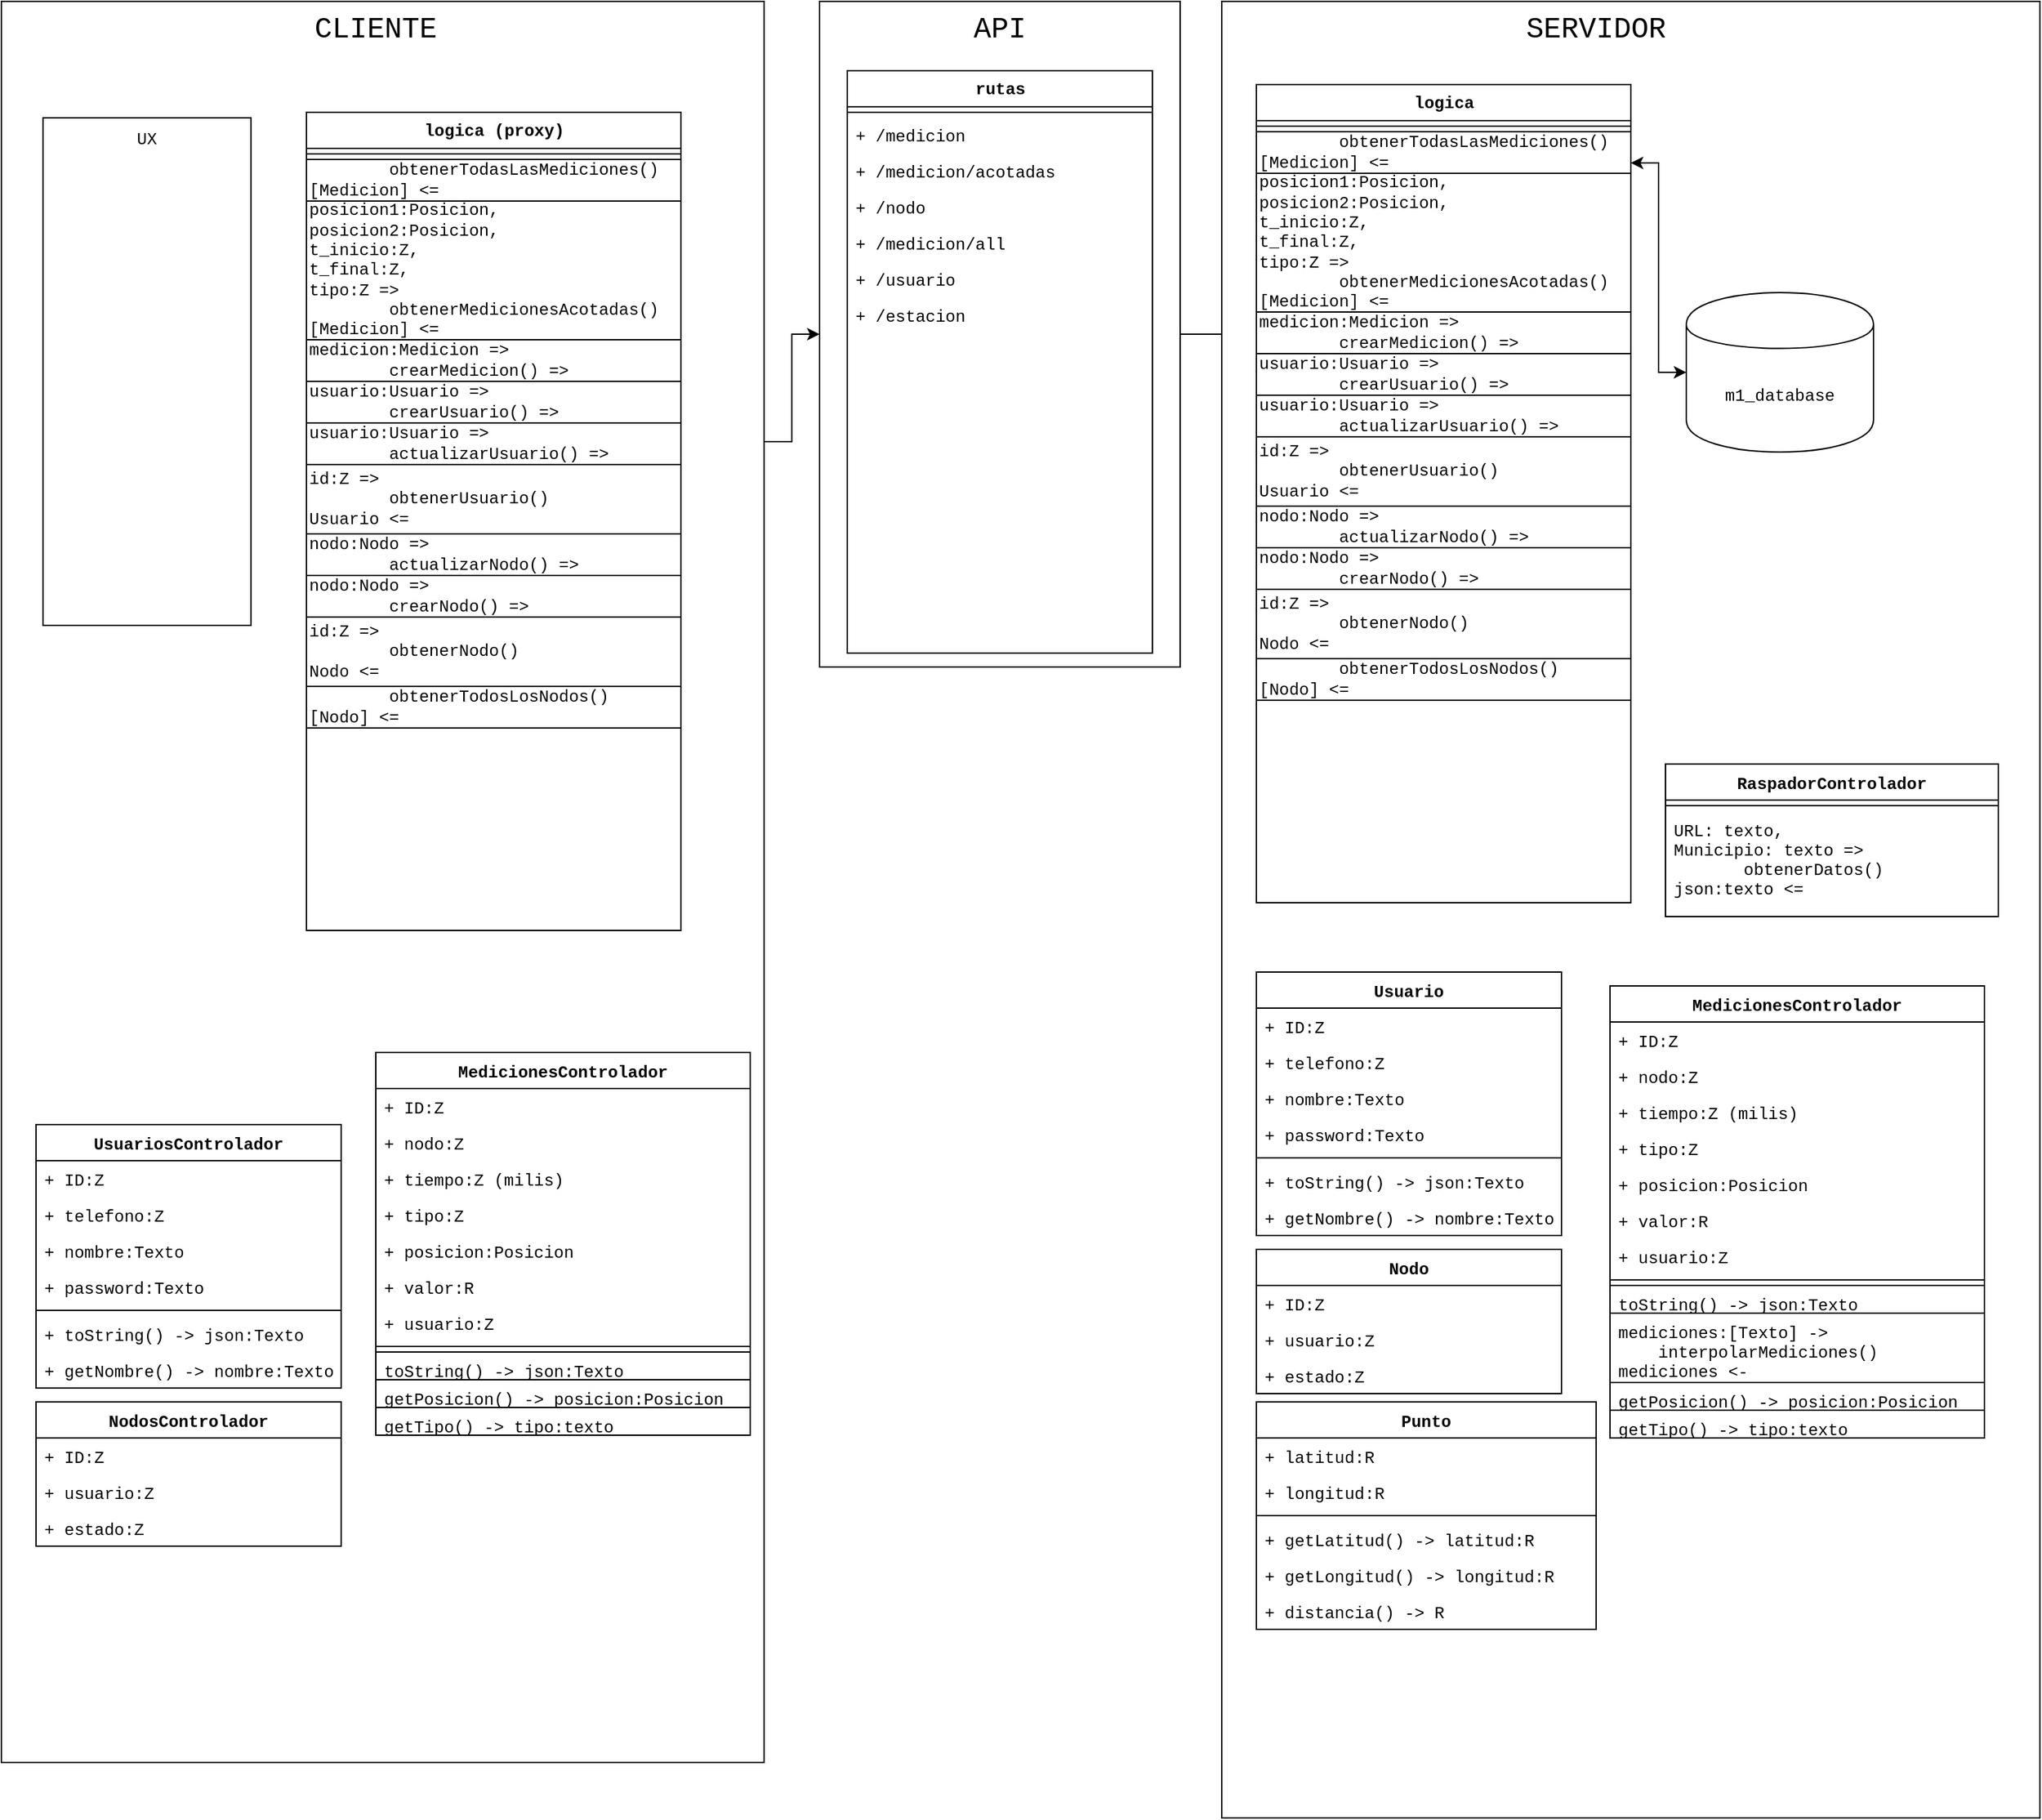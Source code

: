 <mxfile version="12.6.5" type="device"><diagram name="Page-1" id="6133507b-19e7-1e82-6fc7-422aa6c4b21f"><mxGraphModel dx="1021" dy="600" grid="1" gridSize="10" guides="1" tooltips="1" connect="1" arrows="1" fold="1" page="1" pageScale="1" pageWidth="1100" pageHeight="850" background="#ffffff" math="0" shadow="0"><root><mxCell id="0"/><mxCell id="1" parent="0"/><mxCell id="sc-52_LfDjqddXTNMuzJ-3" value="" style="group;fontFamily=Courier New;" parent="1" vertex="1" connectable="0"><mxGeometry x="120" y="50" width="520" height="1270" as="geometry"/></mxCell><mxCell id="sc-52_LfDjqddXTNMuzJ-1" value="" style="rounded=0;whiteSpace=wrap;html=1;fontFamily=Courier New;" parent="sc-52_LfDjqddXTNMuzJ-3" vertex="1"><mxGeometry x="-30" width="550" height="1270" as="geometry"/></mxCell><mxCell id="sc-52_LfDjqddXTNMuzJ-2" value="&lt;font style=&quot;font-size: 21px&quot;&gt;CLIENTE&lt;/font&gt;" style="text;html=1;strokeColor=none;fillColor=none;align=center;verticalAlign=middle;whiteSpace=wrap;rounded=0;fontFamily=Courier New;" parent="sc-52_LfDjqddXTNMuzJ-3" vertex="1"><mxGeometry x="175" y="10" width="130" height="20" as="geometry"/></mxCell><mxCell id="235556782a83e6d0-1" value="logica (proxy)" style="swimlane;html=1;fontStyle=1;align=center;verticalAlign=top;childLayout=stackLayout;horizontal=1;startSize=26;horizontalStack=0;resizeParent=1;resizeLast=0;collapsible=1;marginBottom=0;swimlaneFillColor=#ffffff;rounded=0;shadow=0;comic=0;labelBackgroundColor=none;strokeWidth=1;fillColor=none;fontFamily=Courier New;fontSize=12" parent="sc-52_LfDjqddXTNMuzJ-3" vertex="1"><mxGeometry x="190" y="80" width="270" height="590" as="geometry"/></mxCell><mxCell id="235556782a83e6d0-6" value="" style="line;html=1;strokeWidth=1;fillColor=none;align=left;verticalAlign=middle;spacingTop=-1;spacingLeft=3;spacingRight=3;rotatable=0;labelPosition=right;points=[];portConstraint=eastwest;fontFamily=Courier New;" parent="235556782a83e6d0-1" vertex="1"><mxGeometry y="26" width="270" height="8" as="geometry"/></mxCell><mxCell id="5X_iFyQUQgS1Uzfc3_gg-1" value="&amp;nbsp; &amp;nbsp; &amp;nbsp; &amp;nbsp; obtenerTodasLasMediciones()&lt;br&gt;[Medicion] &amp;lt;=" style="rounded=0;whiteSpace=wrap;html=1;autosize=1;fontFamily=Courier New;align=left;" parent="235556782a83e6d0-1" vertex="1"><mxGeometry y="34" width="270" height="30" as="geometry"/></mxCell><mxCell id="5X_iFyQUQgS1Uzfc3_gg-11" value="posicion1:Posicion,&lt;br&gt;posicion2:Posicion,&lt;br&gt;t_inicio:Z,&lt;br&gt;t_final:Z,&lt;br&gt;tipo:Z =&amp;gt;&lt;br&gt;&amp;nbsp; &amp;nbsp; &amp;nbsp; &amp;nbsp; obtenerMedicionesAcotadas()&lt;br&gt;[Medicion] &amp;lt;=" style="rounded=0;whiteSpace=wrap;html=1;autosize=1;fontFamily=Courier New;align=left;" parent="235556782a83e6d0-1" vertex="1"><mxGeometry y="64" width="270" height="100" as="geometry"/></mxCell><mxCell id="5X_iFyQUQgS1Uzfc3_gg-13" value="medicion:Medicion =&amp;gt;&lt;br&gt;&amp;nbsp; &amp;nbsp; &amp;nbsp; &amp;nbsp; crearMedicion() =&amp;gt;" style="rounded=0;whiteSpace=wrap;html=1;autosize=1;fontFamily=Courier New;align=left;" parent="235556782a83e6d0-1" vertex="1"><mxGeometry y="164" width="270" height="30" as="geometry"/></mxCell><mxCell id="5X_iFyQUQgS1Uzfc3_gg-14" value="usuario:Usuario =&amp;gt;&lt;br&gt;&amp;nbsp; &amp;nbsp; &amp;nbsp; &amp;nbsp; crearUsuario() =&amp;gt;" style="rounded=0;whiteSpace=wrap;html=1;autosize=1;fontFamily=Courier New;align=left;" parent="235556782a83e6d0-1" vertex="1"><mxGeometry y="194" width="270" height="30" as="geometry"/></mxCell><mxCell id="5X_iFyQUQgS1Uzfc3_gg-15" value="usuario:Usuario =&amp;gt;&lt;br&gt;&amp;nbsp; &amp;nbsp; &amp;nbsp; &amp;nbsp; actualizarUsuario() =&amp;gt;" style="rounded=0;whiteSpace=wrap;html=1;autosize=1;fontFamily=Courier New;align=left;" parent="235556782a83e6d0-1" vertex="1"><mxGeometry y="224" width="270" height="30" as="geometry"/></mxCell><mxCell id="5X_iFyQUQgS1Uzfc3_gg-16" value="id:Z =&amp;gt;&lt;br&gt;&amp;nbsp; &amp;nbsp; &amp;nbsp; &amp;nbsp; obtenerUsuario()&lt;br&gt;Usuario &amp;lt;=" style="rounded=0;whiteSpace=wrap;html=1;autosize=1;fontFamily=Courier New;align=left;" parent="235556782a83e6d0-1" vertex="1"><mxGeometry y="254" width="270" height="50" as="geometry"/></mxCell><mxCell id="5X_iFyQUQgS1Uzfc3_gg-17" value="nodo:Nodo =&amp;gt;&lt;br&gt;&amp;nbsp; &amp;nbsp; &amp;nbsp; &amp;nbsp; actualizarNodo() =&amp;gt;" style="rounded=0;whiteSpace=wrap;html=1;autosize=1;fontFamily=Courier New;align=left;" parent="235556782a83e6d0-1" vertex="1"><mxGeometry y="304" width="270" height="30" as="geometry"/></mxCell><mxCell id="5X_iFyQUQgS1Uzfc3_gg-18" value="nodo:Nodo =&amp;gt;&lt;br&gt;&amp;nbsp; &amp;nbsp; &amp;nbsp; &amp;nbsp; crearNodo() =&amp;gt;" style="rounded=0;whiteSpace=wrap;html=1;autosize=1;fontFamily=Courier New;align=left;" parent="235556782a83e6d0-1" vertex="1"><mxGeometry y="334" width="270" height="30" as="geometry"/></mxCell><mxCell id="5X_iFyQUQgS1Uzfc3_gg-19" value="id:Z =&amp;gt;&lt;br&gt;&amp;nbsp; &amp;nbsp; &amp;nbsp; &amp;nbsp; obtenerNodo()&lt;br&gt;Nodo &amp;lt;=" style="rounded=0;whiteSpace=wrap;html=1;autosize=1;fontFamily=Courier New;align=left;" parent="235556782a83e6d0-1" vertex="1"><mxGeometry y="364" width="270" height="50" as="geometry"/></mxCell><mxCell id="f22uDQR5OkRlXavsrOe4-1" value="&amp;nbsp; &amp;nbsp; &amp;nbsp; &amp;nbsp; obtenerTodosLosNodos()&lt;br&gt;[Nodo] &amp;lt;=" style="rounded=0;whiteSpace=wrap;html=1;autosize=1;fontFamily=Courier New;align=left;" parent="235556782a83e6d0-1" vertex="1"><mxGeometry y="414" width="270" height="30" as="geometry"/></mxCell><mxCell id="sc-52_LfDjqddXTNMuzJ-32" value="MedicionesControlador" style="swimlane;fontStyle=1;align=center;verticalAlign=top;childLayout=stackLayout;horizontal=1;startSize=26;horizontalStack=0;resizeParent=1;resizeParentMax=0;resizeLast=0;collapsible=1;marginBottom=0;fontFamily=Courier New;" parent="sc-52_LfDjqddXTNMuzJ-3" vertex="1"><mxGeometry x="240" y="758" width="270" height="276" as="geometry"/></mxCell><mxCell id="sc-52_LfDjqddXTNMuzJ-44" value="+ ID:Z" style="text;strokeColor=none;fillColor=none;align=left;verticalAlign=top;spacingLeft=4;spacingRight=4;overflow=hidden;rotatable=0;points=[[0,0.5],[1,0.5]];portConstraint=eastwest;fontFamily=Courier New;" parent="sc-52_LfDjqddXTNMuzJ-32" vertex="1"><mxGeometry y="26" width="270" height="26" as="geometry"/></mxCell><mxCell id="sc-52_LfDjqddXTNMuzJ-50" value="+ nodo:Z" style="text;strokeColor=none;fillColor=none;align=left;verticalAlign=top;spacingLeft=4;spacingRight=4;overflow=hidden;rotatable=0;points=[[0,0.5],[1,0.5]];portConstraint=eastwest;fontFamily=Courier New;" parent="sc-52_LfDjqddXTNMuzJ-32" vertex="1"><mxGeometry y="52" width="270" height="26" as="geometry"/></mxCell><mxCell id="sc-52_LfDjqddXTNMuzJ-49" value="+ tiempo:Z (milis)" style="text;strokeColor=none;fillColor=none;align=left;verticalAlign=top;spacingLeft=4;spacingRight=4;overflow=hidden;rotatable=0;points=[[0,0.5],[1,0.5]];portConstraint=eastwest;fontFamily=Courier New;" parent="sc-52_LfDjqddXTNMuzJ-32" vertex="1"><mxGeometry y="78" width="270" height="26" as="geometry"/></mxCell><mxCell id="sc-52_LfDjqddXTNMuzJ-48" value="+ tipo:Z" style="text;strokeColor=none;fillColor=none;align=left;verticalAlign=top;spacingLeft=4;spacingRight=4;overflow=hidden;rotatable=0;points=[[0,0.5],[1,0.5]];portConstraint=eastwest;fontFamily=Courier New;" parent="sc-52_LfDjqddXTNMuzJ-32" vertex="1"><mxGeometry y="104" width="270" height="26" as="geometry"/></mxCell><mxCell id="sc-52_LfDjqddXTNMuzJ-47" value="+ posicion:Posicion" style="text;strokeColor=none;fillColor=none;align=left;verticalAlign=top;spacingLeft=4;spacingRight=4;overflow=hidden;rotatable=0;points=[[0,0.5],[1,0.5]];portConstraint=eastwest;fontFamily=Courier New;" parent="sc-52_LfDjqddXTNMuzJ-32" vertex="1"><mxGeometry y="130" width="270" height="26" as="geometry"/></mxCell><mxCell id="sc-52_LfDjqddXTNMuzJ-45" value="+ valor:R" style="text;strokeColor=none;fillColor=none;align=left;verticalAlign=top;spacingLeft=4;spacingRight=4;overflow=hidden;rotatable=0;points=[[0,0.5],[1,0.5]];portConstraint=eastwest;fontFamily=Courier New;" parent="sc-52_LfDjqddXTNMuzJ-32" vertex="1"><mxGeometry y="156" width="270" height="26" as="geometry"/></mxCell><mxCell id="5X_iFyQUQgS1Uzfc3_gg-8" value="+ usuario:Z" style="text;strokeColor=none;fillColor=none;align=left;verticalAlign=top;spacingLeft=4;spacingRight=4;overflow=hidden;rotatable=0;points=[[0,0.5],[1,0.5]];portConstraint=eastwest;fontFamily=Courier New;" parent="sc-52_LfDjqddXTNMuzJ-32" vertex="1"><mxGeometry y="182" width="270" height="26" as="geometry"/></mxCell><mxCell id="sc-52_LfDjqddXTNMuzJ-34" value="" style="line;strokeWidth=1;fillColor=none;align=left;verticalAlign=middle;spacingTop=-1;spacingLeft=3;spacingRight=3;rotatable=0;labelPosition=right;points=[];portConstraint=eastwest;fontFamily=Courier New;" parent="sc-52_LfDjqddXTNMuzJ-32" vertex="1"><mxGeometry y="208" width="270" height="8" as="geometry"/></mxCell><mxCell id="sc-52_LfDjqddXTNMuzJ-51" value="toString() -&gt; json:Texto" style="text;strokeColor=#000000;fillColor=none;align=left;verticalAlign=top;spacingLeft=4;spacingRight=4;overflow=hidden;rotatable=0;points=[[0,0.5],[1,0.5]];portConstraint=eastwest;fontFamily=Courier New;autosize=1;" parent="sc-52_LfDjqddXTNMuzJ-32" vertex="1"><mxGeometry y="216" width="270" height="20" as="geometry"/></mxCell><mxCell id="sc-52_LfDjqddXTNMuzJ-35" value="getPosicion() -&gt; posicion:Posicion" style="text;strokeColor=#000000;fillColor=none;align=left;verticalAlign=top;spacingLeft=4;spacingRight=4;overflow=hidden;rotatable=0;points=[[0,0.5],[1,0.5]];portConstraint=eastwest;fontFamily=Courier New;autosize=1;" parent="sc-52_LfDjqddXTNMuzJ-32" vertex="1"><mxGeometry y="236" width="270" height="20" as="geometry"/></mxCell><mxCell id="BmbY004WL_d5LKqycVgw-6" value="getTipo() -&gt; tipo:texto" style="text;strokeColor=#000000;fillColor=none;align=left;verticalAlign=top;spacingLeft=4;spacingRight=4;overflow=hidden;rotatable=0;points=[[0,0.5],[1,0.5]];portConstraint=eastwest;fontFamily=Courier New;autosize=1;" parent="sc-52_LfDjqddXTNMuzJ-32" vertex="1"><mxGeometry y="256" width="270" height="20" as="geometry"/></mxCell><mxCell id="pipGjSjrgQ9NC8ATmUn0-1" value="UsuariosControlador" style="swimlane;fontStyle=1;align=center;verticalAlign=top;childLayout=stackLayout;horizontal=1;startSize=26;horizontalStack=0;resizeParent=1;resizeParentMax=0;resizeLast=0;collapsible=1;marginBottom=0;fontFamily=Courier New;" parent="sc-52_LfDjqddXTNMuzJ-3" vertex="1"><mxGeometry x="-5" y="810" width="220" height="190" as="geometry"/></mxCell><mxCell id="pipGjSjrgQ9NC8ATmUn0-2" value="+ ID:Z" style="text;strokeColor=none;fillColor=none;align=left;verticalAlign=top;spacingLeft=4;spacingRight=4;overflow=hidden;rotatable=0;points=[[0,0.5],[1,0.5]];portConstraint=eastwest;fontFamily=Courier New;" parent="pipGjSjrgQ9NC8ATmUn0-1" vertex="1"><mxGeometry y="26" width="220" height="26" as="geometry"/></mxCell><mxCell id="pipGjSjrgQ9NC8ATmUn0-3" value="+ telefono:Z" style="text;strokeColor=none;fillColor=none;align=left;verticalAlign=top;spacingLeft=4;spacingRight=4;overflow=hidden;rotatable=0;points=[[0,0.5],[1,0.5]];portConstraint=eastwest;fontFamily=Courier New;" parent="pipGjSjrgQ9NC8ATmUn0-1" vertex="1"><mxGeometry y="52" width="220" height="26" as="geometry"/></mxCell><mxCell id="pipGjSjrgQ9NC8ATmUn0-4" value="+ nombre:Texto" style="text;strokeColor=none;fillColor=none;align=left;verticalAlign=top;spacingLeft=4;spacingRight=4;overflow=hidden;rotatable=0;points=[[0,0.5],[1,0.5]];portConstraint=eastwest;fontFamily=Courier New;" parent="pipGjSjrgQ9NC8ATmUn0-1" vertex="1"><mxGeometry y="78" width="220" height="26" as="geometry"/></mxCell><mxCell id="pipGjSjrgQ9NC8ATmUn0-5" value="+ password:Texto" style="text;strokeColor=none;fillColor=none;align=left;verticalAlign=top;spacingLeft=4;spacingRight=4;overflow=hidden;rotatable=0;points=[[0,0.5],[1,0.5]];portConstraint=eastwest;fontFamily=Courier New;" parent="pipGjSjrgQ9NC8ATmUn0-1" vertex="1"><mxGeometry y="104" width="220" height="26" as="geometry"/></mxCell><mxCell id="pipGjSjrgQ9NC8ATmUn0-9" value="" style="line;strokeWidth=1;fillColor=none;align=left;verticalAlign=middle;spacingTop=-1;spacingLeft=3;spacingRight=3;rotatable=0;labelPosition=right;points=[];portConstraint=eastwest;fontFamily=Courier New;" parent="pipGjSjrgQ9NC8ATmUn0-1" vertex="1"><mxGeometry y="130" width="220" height="8" as="geometry"/></mxCell><mxCell id="pipGjSjrgQ9NC8ATmUn0-10" value="+ toString() -&gt; json:Texto" style="text;strokeColor=none;fillColor=none;align=left;verticalAlign=top;spacingLeft=4;spacingRight=4;overflow=hidden;rotatable=0;points=[[0,0.5],[1,0.5]];portConstraint=eastwest;fontFamily=Courier New;" parent="pipGjSjrgQ9NC8ATmUn0-1" vertex="1"><mxGeometry y="138" width="220" height="26" as="geometry"/></mxCell><mxCell id="pipGjSjrgQ9NC8ATmUn0-11" value="+ getNombre() -&gt; nombre:Texto" style="text;strokeColor=none;fillColor=none;align=left;verticalAlign=top;spacingLeft=4;spacingRight=4;overflow=hidden;rotatable=0;points=[[0,0.5],[1,0.5]];portConstraint=eastwest;fontFamily=Courier New;" parent="pipGjSjrgQ9NC8ATmUn0-1" vertex="1"><mxGeometry y="164" width="220" height="26" as="geometry"/></mxCell><mxCell id="pipGjSjrgQ9NC8ATmUn0-18" value="NodosControlador" style="swimlane;fontStyle=1;align=center;verticalAlign=top;childLayout=stackLayout;horizontal=1;startSize=26;horizontalStack=0;resizeParent=1;resizeParentMax=0;resizeLast=0;collapsible=1;marginBottom=0;fontFamily=Courier New;" parent="sc-52_LfDjqddXTNMuzJ-3" vertex="1"><mxGeometry x="-5" y="1010" width="220" height="104" as="geometry"/></mxCell><mxCell id="pipGjSjrgQ9NC8ATmUn0-19" value="+ ID:Z" style="text;strokeColor=none;fillColor=none;align=left;verticalAlign=top;spacingLeft=4;spacingRight=4;overflow=hidden;rotatable=0;points=[[0,0.5],[1,0.5]];portConstraint=eastwest;fontFamily=Courier New;" parent="pipGjSjrgQ9NC8ATmUn0-18" vertex="1"><mxGeometry y="26" width="220" height="26" as="geometry"/></mxCell><mxCell id="pipGjSjrgQ9NC8ATmUn0-20" value="+ usuario:Z" style="text;strokeColor=none;fillColor=none;align=left;verticalAlign=top;spacingLeft=4;spacingRight=4;overflow=hidden;rotatable=0;points=[[0,0.5],[1,0.5]];portConstraint=eastwest;fontFamily=Courier New;" parent="pipGjSjrgQ9NC8ATmUn0-18" vertex="1"><mxGeometry y="52" width="220" height="26" as="geometry"/></mxCell><mxCell id="0Kv_b4-4Ep6_lvJzIhoJ-1" value="+ estado:Z" style="text;strokeColor=none;fillColor=none;align=left;verticalAlign=top;spacingLeft=4;spacingRight=4;overflow=hidden;rotatable=0;points=[[0,0.5],[1,0.5]];portConstraint=eastwest;fontFamily=Courier New;" parent="pipGjSjrgQ9NC8ATmUn0-18" vertex="1"><mxGeometry y="78" width="220" height="26" as="geometry"/></mxCell><mxCell id="BmbY004WL_d5LKqycVgw-111" value="" style="rounded=0;whiteSpace=wrap;html=1;fontFamily=Courier New;" parent="sc-52_LfDjqddXTNMuzJ-3" vertex="1"><mxGeometry y="84" width="150" height="366" as="geometry"/></mxCell><mxCell id="BmbY004WL_d5LKqycVgw-112" value="UX" style="text;html=1;strokeColor=none;fillColor=none;align=center;verticalAlign=middle;whiteSpace=wrap;rounded=0;fontFamily=Courier New;" parent="sc-52_LfDjqddXTNMuzJ-3" vertex="1"><mxGeometry x="55" y="90" width="40" height="20" as="geometry"/></mxCell><mxCell id="BmbY004WL_d5LKqycVgw-7" value="" style="group;fontFamily=Courier New;" parent="1" vertex="1" connectable="0"><mxGeometry x="680" y="50" width="260" height="480" as="geometry"/></mxCell><mxCell id="BmbY004WL_d5LKqycVgw-8" value="" style="rounded=0;whiteSpace=wrap;html=1;fontFamily=Courier New;" parent="BmbY004WL_d5LKqycVgw-7" vertex="1"><mxGeometry width="260" height="480" as="geometry"/></mxCell><mxCell id="BmbY004WL_d5LKqycVgw-9" value="&lt;font style=&quot;font-size: 21px&quot;&gt;API&lt;/font&gt;" style="text;html=1;strokeColor=none;fillColor=none;align=center;verticalAlign=middle;whiteSpace=wrap;rounded=0;fontFamily=Courier New;" parent="BmbY004WL_d5LKqycVgw-7" vertex="1"><mxGeometry x="94.792" y="10" width="70.417" height="20" as="geometry"/></mxCell><mxCell id="BmbY004WL_d5LKqycVgw-10" value="rutas" style="swimlane;html=1;fontStyle=1;align=center;verticalAlign=top;childLayout=stackLayout;horizontal=1;startSize=26;horizontalStack=0;resizeParent=1;resizeLast=0;collapsible=1;marginBottom=0;swimlaneFillColor=#ffffff;rounded=0;shadow=0;comic=0;labelBackgroundColor=none;strokeWidth=1;fillColor=none;fontFamily=Courier New;fontSize=12" parent="BmbY004WL_d5LKqycVgw-7" vertex="1"><mxGeometry x="20" y="50" width="220" height="420" as="geometry"/></mxCell><mxCell id="BmbY004WL_d5LKqycVgw-11" value="" style="line;html=1;strokeWidth=1;fillColor=none;align=left;verticalAlign=middle;spacingTop=-1;spacingLeft=3;spacingRight=3;rotatable=0;labelPosition=right;points=[];portConstraint=eastwest;fontFamily=Courier New;" parent="BmbY004WL_d5LKqycVgw-10" vertex="1"><mxGeometry y="26" width="220" height="8" as="geometry"/></mxCell><mxCell id="BmbY004WL_d5LKqycVgw-12" value="&lt;font&gt;+ /medicion&lt;/font&gt;" style="text;html=1;strokeColor=none;fillColor=none;align=left;verticalAlign=top;spacingLeft=4;spacingRight=4;whiteSpace=wrap;overflow=hidden;rotatable=0;points=[[0,0.5],[1,0.5]];portConstraint=eastwest;fontFamily=Courier New;" parent="BmbY004WL_d5LKqycVgw-10" vertex="1"><mxGeometry y="34" width="220" height="26" as="geometry"/></mxCell><mxCell id="N4uM-Fwn2PZKmpqFSSEf-1" value="&lt;font&gt;+ /medicion/acotadas&lt;/font&gt;" style="text;html=1;strokeColor=none;fillColor=none;align=left;verticalAlign=top;spacingLeft=4;spacingRight=4;whiteSpace=wrap;overflow=hidden;rotatable=0;points=[[0,0.5],[1,0.5]];portConstraint=eastwest;fontFamily=Courier New;" parent="BmbY004WL_d5LKqycVgw-10" vertex="1"><mxGeometry y="60" width="220" height="26" as="geometry"/></mxCell><mxCell id="5X_iFyQUQgS1Uzfc3_gg-9" value="&lt;font&gt;+ /nodo&lt;/font&gt;" style="text;html=1;strokeColor=none;fillColor=none;align=left;verticalAlign=top;spacingLeft=4;spacingRight=4;whiteSpace=wrap;overflow=hidden;rotatable=0;points=[[0,0.5],[1,0.5]];portConstraint=eastwest;fontFamily=Courier New;" parent="BmbY004WL_d5LKqycVgw-10" vertex="1"><mxGeometry y="86" width="220" height="26" as="geometry"/></mxCell><mxCell id="f22uDQR5OkRlXavsrOe4-2" value="&lt;font&gt;+ /medicion/all&lt;/font&gt;" style="text;html=1;strokeColor=none;fillColor=none;align=left;verticalAlign=top;spacingLeft=4;spacingRight=4;whiteSpace=wrap;overflow=hidden;rotatable=0;points=[[0,0.5],[1,0.5]];portConstraint=eastwest;fontFamily=Courier New;" parent="BmbY004WL_d5LKqycVgw-10" vertex="1"><mxGeometry y="112" width="220" height="26" as="geometry"/></mxCell><mxCell id="5X_iFyQUQgS1Uzfc3_gg-10" value="&lt;font&gt;+ /usuario&lt;/font&gt;" style="text;html=1;strokeColor=none;fillColor=none;align=left;verticalAlign=top;spacingLeft=4;spacingRight=4;whiteSpace=wrap;overflow=hidden;rotatable=0;points=[[0,0.5],[1,0.5]];portConstraint=eastwest;fontFamily=Courier New;" parent="BmbY004WL_d5LKqycVgw-10" vertex="1"><mxGeometry y="138" width="220" height="26" as="geometry"/></mxCell><mxCell id="MxScofxGPhJriFM02o66-15" value="&lt;font&gt;+ /estacion&lt;/font&gt;" style="text;html=1;strokeColor=none;fillColor=none;align=left;verticalAlign=top;spacingLeft=4;spacingRight=4;whiteSpace=wrap;overflow=hidden;rotatable=0;points=[[0,0.5],[1,0.5]];portConstraint=eastwest;fontFamily=Courier New;" vertex="1" parent="BmbY004WL_d5LKqycVgw-10"><mxGeometry y="164" width="220" height="26" as="geometry"/></mxCell><mxCell id="BmbY004WL_d5LKqycVgw-32" style="edgeStyle=orthogonalEdgeStyle;rounded=0;orthogonalLoop=1;jettySize=auto;html=1;exitX=1;exitY=0.25;exitDx=0;exitDy=0;entryX=0;entryY=0.5;entryDx=0;entryDy=0;fontFamily=Courier New;" parent="1" source="sc-52_LfDjqddXTNMuzJ-1" target="BmbY004WL_d5LKqycVgw-8" edge="1"><mxGeometry relative="1" as="geometry"/></mxCell><mxCell id="BmbY004WL_d5LKqycVgw-33" style="edgeStyle=orthogonalEdgeStyle;rounded=0;orthogonalLoop=1;jettySize=auto;html=1;entryX=0;entryY=0.25;entryDx=0;entryDy=0;fontFamily=Courier New;" parent="1" source="BmbY004WL_d5LKqycVgw-8" edge="1"><mxGeometry relative="1" as="geometry"><mxPoint x="1000" y="370.0" as="targetPoint"/></mxGeometry></mxCell><mxCell id="5X_iFyQUQgS1Uzfc3_gg-22" value="" style="group;fontFamily=Courier New;" parent="1" vertex="1" connectable="0"><mxGeometry x="1000" y="50" width="560" height="1310" as="geometry"/></mxCell><mxCell id="5X_iFyQUQgS1Uzfc3_gg-23" value="" style="rounded=0;whiteSpace=wrap;html=1;fontFamily=Courier New;" parent="5X_iFyQUQgS1Uzfc3_gg-22" vertex="1"><mxGeometry x="-30" width="590" height="1310" as="geometry"/></mxCell><mxCell id="5X_iFyQUQgS1Uzfc3_gg-24" value="&lt;font style=&quot;font-size: 21px&quot;&gt;SERVIDOR&lt;/font&gt;" style="text;html=1;strokeColor=none;fillColor=none;align=center;verticalAlign=middle;whiteSpace=wrap;rounded=0;fontFamily=Courier New;" parent="5X_iFyQUQgS1Uzfc3_gg-22" vertex="1"><mxGeometry x="175" y="10" width="130" height="20" as="geometry"/></mxCell><mxCell id="5X_iFyQUQgS1Uzfc3_gg-25" value="logica" style="swimlane;html=1;fontStyle=1;align=center;verticalAlign=top;childLayout=stackLayout;horizontal=1;startSize=26;horizontalStack=0;resizeParent=1;resizeLast=0;collapsible=1;marginBottom=0;swimlaneFillColor=#ffffff;rounded=0;shadow=0;comic=0;labelBackgroundColor=none;strokeWidth=1;fillColor=none;fontFamily=Courier New;fontSize=12" parent="5X_iFyQUQgS1Uzfc3_gg-22" vertex="1"><mxGeometry x="-5" y="60" width="270" height="590" as="geometry"/></mxCell><mxCell id="5X_iFyQUQgS1Uzfc3_gg-26" value="" style="line;html=1;strokeWidth=1;fillColor=none;align=left;verticalAlign=middle;spacingTop=-1;spacingLeft=3;spacingRight=3;rotatable=0;labelPosition=right;points=[];portConstraint=eastwest;fontFamily=Courier New;" parent="5X_iFyQUQgS1Uzfc3_gg-25" vertex="1"><mxGeometry y="26" width="270" height="8" as="geometry"/></mxCell><mxCell id="5X_iFyQUQgS1Uzfc3_gg-27" value="&amp;nbsp; &amp;nbsp; &amp;nbsp; &amp;nbsp; obtenerTodasLasMediciones()&lt;br&gt;[Medicion] &amp;lt;=" style="rounded=0;whiteSpace=wrap;html=1;autosize=1;fontFamily=Courier New;align=left;" parent="5X_iFyQUQgS1Uzfc3_gg-25" vertex="1"><mxGeometry y="34" width="270" height="30" as="geometry"/></mxCell><mxCell id="5X_iFyQUQgS1Uzfc3_gg-28" value="posicion1:Posicion,&lt;br&gt;posicion2:Posicion,&lt;br&gt;t_inicio:Z,&lt;br&gt;t_final:Z,&lt;br&gt;tipo:Z =&amp;gt;&lt;br&gt;&amp;nbsp; &amp;nbsp; &amp;nbsp; &amp;nbsp; obtenerMedicionesAcotadas()&lt;br&gt;[Medicion] &amp;lt;=" style="rounded=0;whiteSpace=wrap;html=1;autosize=1;fontFamily=Courier New;align=left;" parent="5X_iFyQUQgS1Uzfc3_gg-25" vertex="1"><mxGeometry y="64" width="270" height="100" as="geometry"/></mxCell><mxCell id="5X_iFyQUQgS1Uzfc3_gg-30" value="medicion:Medicion =&amp;gt;&lt;br&gt;&amp;nbsp; &amp;nbsp; &amp;nbsp; &amp;nbsp; crearMedicion() =&amp;gt;" style="rounded=0;whiteSpace=wrap;html=1;autosize=1;fontFamily=Courier New;align=left;" parent="5X_iFyQUQgS1Uzfc3_gg-25" vertex="1"><mxGeometry y="164" width="270" height="30" as="geometry"/></mxCell><mxCell id="5X_iFyQUQgS1Uzfc3_gg-31" value="usuario:Usuario =&amp;gt;&lt;br&gt;&amp;nbsp; &amp;nbsp; &amp;nbsp; &amp;nbsp; crearUsuario() =&amp;gt;" style="rounded=0;whiteSpace=wrap;html=1;autosize=1;fontFamily=Courier New;align=left;" parent="5X_iFyQUQgS1Uzfc3_gg-25" vertex="1"><mxGeometry y="194" width="270" height="30" as="geometry"/></mxCell><mxCell id="5X_iFyQUQgS1Uzfc3_gg-32" value="usuario:Usuario =&amp;gt;&lt;br&gt;&amp;nbsp; &amp;nbsp; &amp;nbsp; &amp;nbsp; actualizarUsuario() =&amp;gt;" style="rounded=0;whiteSpace=wrap;html=1;autosize=1;fontFamily=Courier New;align=left;" parent="5X_iFyQUQgS1Uzfc3_gg-25" vertex="1"><mxGeometry y="224" width="270" height="30" as="geometry"/></mxCell><mxCell id="5X_iFyQUQgS1Uzfc3_gg-33" value="id:Z =&amp;gt;&lt;br&gt;&amp;nbsp; &amp;nbsp; &amp;nbsp; &amp;nbsp; obtenerUsuario()&lt;br&gt;Usuario &amp;lt;=" style="rounded=0;whiteSpace=wrap;html=1;autosize=1;fontFamily=Courier New;align=left;" parent="5X_iFyQUQgS1Uzfc3_gg-25" vertex="1"><mxGeometry y="254" width="270" height="50" as="geometry"/></mxCell><mxCell id="5X_iFyQUQgS1Uzfc3_gg-34" value="nodo:Nodo =&amp;gt;&lt;br&gt;&amp;nbsp; &amp;nbsp; &amp;nbsp; &amp;nbsp; actualizarNodo() =&amp;gt;" style="rounded=0;whiteSpace=wrap;html=1;autosize=1;fontFamily=Courier New;align=left;" parent="5X_iFyQUQgS1Uzfc3_gg-25" vertex="1"><mxGeometry y="304" width="270" height="30" as="geometry"/></mxCell><mxCell id="5X_iFyQUQgS1Uzfc3_gg-35" value="nodo:Nodo =&amp;gt;&lt;br&gt;&amp;nbsp; &amp;nbsp; &amp;nbsp; &amp;nbsp; crearNodo() =&amp;gt;" style="rounded=0;whiteSpace=wrap;html=1;autosize=1;fontFamily=Courier New;align=left;" parent="5X_iFyQUQgS1Uzfc3_gg-25" vertex="1"><mxGeometry y="334" width="270" height="30" as="geometry"/></mxCell><mxCell id="5X_iFyQUQgS1Uzfc3_gg-36" value="id:Z =&amp;gt;&lt;br&gt;&amp;nbsp; &amp;nbsp; &amp;nbsp; &amp;nbsp; obtenerNodo()&lt;br&gt;Nodo &amp;lt;=" style="rounded=0;whiteSpace=wrap;html=1;autosize=1;fontFamily=Courier New;align=left;" parent="5X_iFyQUQgS1Uzfc3_gg-25" vertex="1"><mxGeometry y="364" width="270" height="50" as="geometry"/></mxCell><mxCell id="5X_iFyQUQgS1Uzfc3_gg-37" value="&amp;nbsp; &amp;nbsp; &amp;nbsp; &amp;nbsp; obtenerTodosLosNodos()&lt;br&gt;[Nodo] &amp;lt;=" style="rounded=0;whiteSpace=wrap;html=1;autosize=1;fontFamily=Courier New;align=left;" parent="5X_iFyQUQgS1Uzfc3_gg-25" vertex="1"><mxGeometry y="414" width="270" height="30" as="geometry"/></mxCell><mxCell id="5X_iFyQUQgS1Uzfc3_gg-57" value="Usuario" style="swimlane;fontStyle=1;align=center;verticalAlign=top;childLayout=stackLayout;horizontal=1;startSize=26;horizontalStack=0;resizeParent=1;resizeParentMax=0;resizeLast=0;collapsible=1;marginBottom=0;fontFamily=Courier New;" parent="5X_iFyQUQgS1Uzfc3_gg-22" vertex="1"><mxGeometry x="-5" y="700" width="220" height="190" as="geometry"/></mxCell><mxCell id="5X_iFyQUQgS1Uzfc3_gg-58" value="+ ID:Z" style="text;strokeColor=none;fillColor=none;align=left;verticalAlign=top;spacingLeft=4;spacingRight=4;overflow=hidden;rotatable=0;points=[[0,0.5],[1,0.5]];portConstraint=eastwest;fontFamily=Courier New;" parent="5X_iFyQUQgS1Uzfc3_gg-57" vertex="1"><mxGeometry y="26" width="220" height="26" as="geometry"/></mxCell><mxCell id="5X_iFyQUQgS1Uzfc3_gg-59" value="+ telefono:Z" style="text;strokeColor=none;fillColor=none;align=left;verticalAlign=top;spacingLeft=4;spacingRight=4;overflow=hidden;rotatable=0;points=[[0,0.5],[1,0.5]];portConstraint=eastwest;fontFamily=Courier New;" parent="5X_iFyQUQgS1Uzfc3_gg-57" vertex="1"><mxGeometry y="52" width="220" height="26" as="geometry"/></mxCell><mxCell id="5X_iFyQUQgS1Uzfc3_gg-60" value="+ nombre:Texto" style="text;strokeColor=none;fillColor=none;align=left;verticalAlign=top;spacingLeft=4;spacingRight=4;overflow=hidden;rotatable=0;points=[[0,0.5],[1,0.5]];portConstraint=eastwest;fontFamily=Courier New;" parent="5X_iFyQUQgS1Uzfc3_gg-57" vertex="1"><mxGeometry y="78" width="220" height="26" as="geometry"/></mxCell><mxCell id="5X_iFyQUQgS1Uzfc3_gg-61" value="+ password:Texto" style="text;strokeColor=none;fillColor=none;align=left;verticalAlign=top;spacingLeft=4;spacingRight=4;overflow=hidden;rotatable=0;points=[[0,0.5],[1,0.5]];portConstraint=eastwest;fontFamily=Courier New;" parent="5X_iFyQUQgS1Uzfc3_gg-57" vertex="1"><mxGeometry y="104" width="220" height="26" as="geometry"/></mxCell><mxCell id="5X_iFyQUQgS1Uzfc3_gg-62" value="" style="line;strokeWidth=1;fillColor=none;align=left;verticalAlign=middle;spacingTop=-1;spacingLeft=3;spacingRight=3;rotatable=0;labelPosition=right;points=[];portConstraint=eastwest;fontFamily=Courier New;" parent="5X_iFyQUQgS1Uzfc3_gg-57" vertex="1"><mxGeometry y="130" width="220" height="8" as="geometry"/></mxCell><mxCell id="5X_iFyQUQgS1Uzfc3_gg-63" value="+ toString() -&gt; json:Texto" style="text;strokeColor=none;fillColor=none;align=left;verticalAlign=top;spacingLeft=4;spacingRight=4;overflow=hidden;rotatable=0;points=[[0,0.5],[1,0.5]];portConstraint=eastwest;fontFamily=Courier New;" parent="5X_iFyQUQgS1Uzfc3_gg-57" vertex="1"><mxGeometry y="138" width="220" height="26" as="geometry"/></mxCell><mxCell id="5X_iFyQUQgS1Uzfc3_gg-64" value="+ getNombre() -&gt; nombre:Texto" style="text;strokeColor=none;fillColor=none;align=left;verticalAlign=top;spacingLeft=4;spacingRight=4;overflow=hidden;rotatable=0;points=[[0,0.5],[1,0.5]];portConstraint=eastwest;fontFamily=Courier New;" parent="5X_iFyQUQgS1Uzfc3_gg-57" vertex="1"><mxGeometry y="164" width="220" height="26" as="geometry"/></mxCell><mxCell id="5X_iFyQUQgS1Uzfc3_gg-65" value="Nodo" style="swimlane;fontStyle=1;align=center;verticalAlign=top;childLayout=stackLayout;horizontal=1;startSize=26;horizontalStack=0;resizeParent=1;resizeParentMax=0;resizeLast=0;collapsible=1;marginBottom=0;fontFamily=Courier New;" parent="5X_iFyQUQgS1Uzfc3_gg-22" vertex="1"><mxGeometry x="-5" y="900" width="220" height="104" as="geometry"/></mxCell><mxCell id="5X_iFyQUQgS1Uzfc3_gg-66" value="+ ID:Z" style="text;strokeColor=none;fillColor=none;align=left;verticalAlign=top;spacingLeft=4;spacingRight=4;overflow=hidden;rotatable=0;points=[[0,0.5],[1,0.5]];portConstraint=eastwest;fontFamily=Courier New;" parent="5X_iFyQUQgS1Uzfc3_gg-65" vertex="1"><mxGeometry y="26" width="220" height="26" as="geometry"/></mxCell><mxCell id="5X_iFyQUQgS1Uzfc3_gg-67" value="+ usuario:Z" style="text;strokeColor=none;fillColor=none;align=left;verticalAlign=top;spacingLeft=4;spacingRight=4;overflow=hidden;rotatable=0;points=[[0,0.5],[1,0.5]];portConstraint=eastwest;fontFamily=Courier New;" parent="5X_iFyQUQgS1Uzfc3_gg-65" vertex="1"><mxGeometry y="52" width="220" height="26" as="geometry"/></mxCell><mxCell id="5X_iFyQUQgS1Uzfc3_gg-68" value="+ estado:Z&#10;" style="text;strokeColor=none;fillColor=none;align=left;verticalAlign=top;spacingLeft=4;spacingRight=4;overflow=hidden;rotatable=0;points=[[0,0.5],[1,0.5]];portConstraint=eastwest;fontFamily=Courier New;" parent="5X_iFyQUQgS1Uzfc3_gg-65" vertex="1"><mxGeometry y="78" width="220" height="26" as="geometry"/></mxCell><mxCell id="5X_iFyQUQgS1Uzfc3_gg-74" style="edgeStyle=orthogonalEdgeStyle;rounded=0;orthogonalLoop=1;jettySize=auto;html=1;entryX=1;entryY=0.75;entryDx=0;entryDy=0;fontFamily=Courier New;startArrow=classic;startFill=1;" parent="5X_iFyQUQgS1Uzfc3_gg-22" source="325u3nL-SBD2Wd6qfBEN-90" target="5X_iFyQUQgS1Uzfc3_gg-27" edge="1"><mxGeometry relative="1" as="geometry"/></mxCell><mxCell id="325u3nL-SBD2Wd6qfBEN-90" value="m1_database" style="shape=cylinder;whiteSpace=wrap;html=1;boundedLbl=1;backgroundOutline=1;fontFamily=Courier New;" parent="5X_iFyQUQgS1Uzfc3_gg-22" vertex="1"><mxGeometry x="305" y="210" width="135" height="115" as="geometry"/></mxCell><mxCell id="MxScofxGPhJriFM02o66-1" value="Punto" style="swimlane;fontStyle=1;align=center;verticalAlign=top;childLayout=stackLayout;horizontal=1;startSize=26;horizontalStack=0;resizeParent=1;resizeParentMax=0;resizeLast=0;collapsible=1;marginBottom=0;labelBackgroundColor=none;fillColor=#ffffff;fontFamily=Courier New;" vertex="1" parent="5X_iFyQUQgS1Uzfc3_gg-22"><mxGeometry x="-5" y="1010" width="245" height="164" as="geometry"/></mxCell><mxCell id="MxScofxGPhJriFM02o66-2" value="+ latitud:R" style="text;strokeColor=none;fillColor=none;align=left;verticalAlign=top;spacingLeft=4;spacingRight=4;overflow=hidden;rotatable=0;points=[[0,0.5],[1,0.5]];portConstraint=eastwest;fontFamily=Courier New;" vertex="1" parent="MxScofxGPhJriFM02o66-1"><mxGeometry y="26" width="245" height="26" as="geometry"/></mxCell><mxCell id="MxScofxGPhJriFM02o66-3" value="+ longitud:R" style="text;strokeColor=none;fillColor=none;align=left;verticalAlign=top;spacingLeft=4;spacingRight=4;overflow=hidden;rotatable=0;points=[[0,0.5],[1,0.5]];portConstraint=eastwest;fontFamily=Courier New;" vertex="1" parent="MxScofxGPhJriFM02o66-1"><mxGeometry y="52" width="245" height="26" as="geometry"/></mxCell><mxCell id="MxScofxGPhJriFM02o66-4" value="" style="line;strokeWidth=1;fillColor=none;align=left;verticalAlign=middle;spacingTop=-1;spacingLeft=3;spacingRight=3;rotatable=0;labelPosition=right;points=[];portConstraint=eastwest;fontFamily=Courier New;" vertex="1" parent="MxScofxGPhJriFM02o66-1"><mxGeometry y="78" width="245" height="8" as="geometry"/></mxCell><mxCell id="MxScofxGPhJriFM02o66-5" value="+ getLatitud() -&gt; latitud:R" style="text;strokeColor=none;fillColor=none;align=left;verticalAlign=top;spacingLeft=4;spacingRight=4;overflow=hidden;rotatable=0;points=[[0,0.5],[1,0.5]];portConstraint=eastwest;fontFamily=Courier New;" vertex="1" parent="MxScofxGPhJriFM02o66-1"><mxGeometry y="86" width="245" height="26" as="geometry"/></mxCell><mxCell id="MxScofxGPhJriFM02o66-6" value="+ getLongitud() -&gt; longitud:R" style="text;strokeColor=none;fillColor=none;align=left;verticalAlign=top;spacingLeft=4;spacingRight=4;overflow=hidden;rotatable=0;points=[[0,0.5],[1,0.5]];portConstraint=eastwest;fontFamily=Courier New;" vertex="1" parent="MxScofxGPhJriFM02o66-1"><mxGeometry y="112" width="245" height="26" as="geometry"/></mxCell><mxCell id="MxScofxGPhJriFM02o66-7" value="+ distancia() -&gt; R" style="text;strokeColor=none;fillColor=none;align=left;verticalAlign=top;spacingLeft=4;spacingRight=4;overflow=hidden;rotatable=0;points=[[0,0.5],[1,0.5]];portConstraint=eastwest;fontFamily=Courier New;" vertex="1" parent="MxScofxGPhJriFM02o66-1"><mxGeometry y="138" width="245" height="26" as="geometry"/></mxCell><mxCell id="N4uM-Fwn2PZKmpqFSSEf-2" value="MedicionesControlador" style="swimlane;fontStyle=1;align=center;verticalAlign=top;childLayout=stackLayout;horizontal=1;startSize=26;horizontalStack=0;resizeParent=1;resizeParentMax=0;resizeLast=0;collapsible=1;marginBottom=0;fontFamily=Courier New;" parent="1" vertex="1"><mxGeometry x="1250" y="760" width="270" height="326" as="geometry"/></mxCell><mxCell id="N4uM-Fwn2PZKmpqFSSEf-3" value="+ ID:Z" style="text;strokeColor=none;fillColor=none;align=left;verticalAlign=top;spacingLeft=4;spacingRight=4;overflow=hidden;rotatable=0;points=[[0,0.5],[1,0.5]];portConstraint=eastwest;fontFamily=Courier New;" parent="N4uM-Fwn2PZKmpqFSSEf-2" vertex="1"><mxGeometry y="26" width="270" height="26" as="geometry"/></mxCell><mxCell id="N4uM-Fwn2PZKmpqFSSEf-4" value="+ nodo:Z" style="text;strokeColor=none;fillColor=none;align=left;verticalAlign=top;spacingLeft=4;spacingRight=4;overflow=hidden;rotatable=0;points=[[0,0.5],[1,0.5]];portConstraint=eastwest;fontFamily=Courier New;" parent="N4uM-Fwn2PZKmpqFSSEf-2" vertex="1"><mxGeometry y="52" width="270" height="26" as="geometry"/></mxCell><mxCell id="N4uM-Fwn2PZKmpqFSSEf-5" value="+ tiempo:Z (milis)" style="text;strokeColor=none;fillColor=none;align=left;verticalAlign=top;spacingLeft=4;spacingRight=4;overflow=hidden;rotatable=0;points=[[0,0.5],[1,0.5]];portConstraint=eastwest;fontFamily=Courier New;" parent="N4uM-Fwn2PZKmpqFSSEf-2" vertex="1"><mxGeometry y="78" width="270" height="26" as="geometry"/></mxCell><mxCell id="N4uM-Fwn2PZKmpqFSSEf-6" value="+ tipo:Z" style="text;strokeColor=none;fillColor=none;align=left;verticalAlign=top;spacingLeft=4;spacingRight=4;overflow=hidden;rotatable=0;points=[[0,0.5],[1,0.5]];portConstraint=eastwest;fontFamily=Courier New;" parent="N4uM-Fwn2PZKmpqFSSEf-2" vertex="1"><mxGeometry y="104" width="270" height="26" as="geometry"/></mxCell><mxCell id="N4uM-Fwn2PZKmpqFSSEf-7" value="+ posicion:Posicion" style="text;strokeColor=none;fillColor=none;align=left;verticalAlign=top;spacingLeft=4;spacingRight=4;overflow=hidden;rotatable=0;points=[[0,0.5],[1,0.5]];portConstraint=eastwest;fontFamily=Courier New;" parent="N4uM-Fwn2PZKmpqFSSEf-2" vertex="1"><mxGeometry y="130" width="270" height="26" as="geometry"/></mxCell><mxCell id="N4uM-Fwn2PZKmpqFSSEf-8" value="+ valor:R" style="text;strokeColor=none;fillColor=none;align=left;verticalAlign=top;spacingLeft=4;spacingRight=4;overflow=hidden;rotatable=0;points=[[0,0.5],[1,0.5]];portConstraint=eastwest;fontFamily=Courier New;" parent="N4uM-Fwn2PZKmpqFSSEf-2" vertex="1"><mxGeometry y="156" width="270" height="26" as="geometry"/></mxCell><mxCell id="N4uM-Fwn2PZKmpqFSSEf-10" value="+ usuario:Z" style="text;strokeColor=none;fillColor=none;align=left;verticalAlign=top;spacingLeft=4;spacingRight=4;overflow=hidden;rotatable=0;points=[[0,0.5],[1,0.5]];portConstraint=eastwest;fontFamily=Courier New;" parent="N4uM-Fwn2PZKmpqFSSEf-2" vertex="1"><mxGeometry y="182" width="270" height="26" as="geometry"/></mxCell><mxCell id="N4uM-Fwn2PZKmpqFSSEf-11" value="" style="line;strokeWidth=1;fillColor=none;align=left;verticalAlign=middle;spacingTop=-1;spacingLeft=3;spacingRight=3;rotatable=0;labelPosition=right;points=[];portConstraint=eastwest;fontFamily=Courier New;" parent="N4uM-Fwn2PZKmpqFSSEf-2" vertex="1"><mxGeometry y="208" width="270" height="8" as="geometry"/></mxCell><mxCell id="N4uM-Fwn2PZKmpqFSSEf-12" value="toString() -&gt; json:Texto" style="text;strokeColor=#000000;fillColor=none;align=left;verticalAlign=top;spacingLeft=4;spacingRight=4;overflow=hidden;rotatable=0;points=[[0,0.5],[1,0.5]];portConstraint=eastwest;fontFamily=Courier New;autosize=1;" parent="N4uM-Fwn2PZKmpqFSSEf-2" vertex="1"><mxGeometry y="216" width="270" height="20" as="geometry"/></mxCell><mxCell id="N4uM-Fwn2PZKmpqFSSEf-13" value="mediciones:[Texto] -&gt;&#10;    interpolarMediciones()&#10;mediciones &lt;-" style="text;strokeColor=#000000;fillColor=none;align=left;verticalAlign=top;spacingLeft=4;spacingRight=4;overflow=hidden;rotatable=0;points=[[0,0.5],[1,0.5]];portConstraint=eastwest;fontFamily=Courier New;autosize=1;" parent="N4uM-Fwn2PZKmpqFSSEf-2" vertex="1"><mxGeometry y="236" width="270" height="50" as="geometry"/></mxCell><mxCell id="N4uM-Fwn2PZKmpqFSSEf-14" value="getPosicion() -&gt; posicion:Posicion" style="text;strokeColor=#000000;fillColor=none;align=left;verticalAlign=top;spacingLeft=4;spacingRight=4;overflow=hidden;rotatable=0;points=[[0,0.5],[1,0.5]];portConstraint=eastwest;fontFamily=Courier New;autosize=1;" parent="N4uM-Fwn2PZKmpqFSSEf-2" vertex="1"><mxGeometry y="286" width="270" height="20" as="geometry"/></mxCell><mxCell id="N4uM-Fwn2PZKmpqFSSEf-15" value="getTipo() -&gt; tipo:texto" style="text;strokeColor=#000000;fillColor=none;align=left;verticalAlign=top;spacingLeft=4;spacingRight=4;overflow=hidden;rotatable=0;points=[[0,0.5],[1,0.5]];portConstraint=eastwest;fontFamily=Courier New;autosize=1;" parent="N4uM-Fwn2PZKmpqFSSEf-2" vertex="1"><mxGeometry y="306" width="270" height="20" as="geometry"/></mxCell><mxCell id="MxScofxGPhJriFM02o66-8" value="RaspadorControlador" style="swimlane;fontStyle=1;align=center;verticalAlign=top;childLayout=stackLayout;horizontal=1;startSize=26;horizontalStack=0;resizeParent=1;resizeParentMax=0;resizeLast=0;collapsible=1;marginBottom=0;labelBackgroundColor=none;fillColor=#ffffff;fontFamily=Courier New;" vertex="1" parent="1"><mxGeometry x="1290" y="600" width="240" height="110" as="geometry"/></mxCell><mxCell id="MxScofxGPhJriFM02o66-11" value="" style="line;strokeWidth=1;fillColor=none;align=left;verticalAlign=middle;spacingTop=-1;spacingLeft=3;spacingRight=3;rotatable=0;labelPosition=right;points=[];portConstraint=eastwest;fontFamily=Courier New;" vertex="1" parent="MxScofxGPhJriFM02o66-8"><mxGeometry y="26" width="240" height="8" as="geometry"/></mxCell><mxCell id="MxScofxGPhJriFM02o66-12" value="URL: texto,&#10;Municipio: texto =&gt;&#10;       obtenerDatos()&#10;json:texto &lt;=" style="text;strokeColor=none;fillColor=none;align=left;verticalAlign=top;spacingLeft=4;spacingRight=4;overflow=hidden;rotatable=0;points=[[0,0.5],[1,0.5]];portConstraint=eastwest;fontFamily=Courier New;" vertex="1" parent="MxScofxGPhJriFM02o66-8"><mxGeometry y="34" width="240" height="76" as="geometry"/></mxCell></root></mxGraphModel></diagram></mxfile>